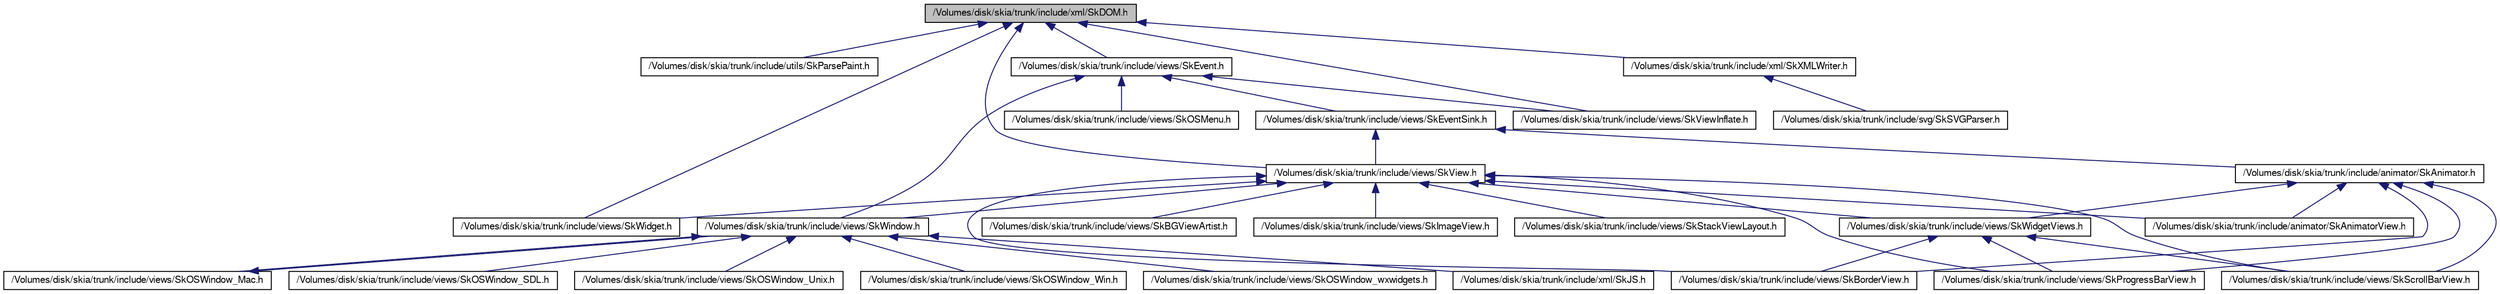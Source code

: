 digraph G
{
  edge [fontname="FreeSans",fontsize="10",labelfontname="FreeSans",labelfontsize="10"];
  node [fontname="FreeSans",fontsize="10",shape=record];
  Node1 [label="/Volumes/disk/skia/trunk/include/xml/SkDOM.h",height=0.2,width=0.4,color="black", fillcolor="grey75", style="filled" fontcolor="black"];
  Node1 -> Node2 [dir=back,color="midnightblue",fontsize="10",style="solid",fontname="FreeSans"];
  Node2 [label="/Volumes/disk/skia/trunk/include/utils/SkParsePaint.h",height=0.2,width=0.4,color="black", fillcolor="white", style="filled",URL="$_sk_parse_paint_8h.html"];
  Node1 -> Node3 [dir=back,color="midnightblue",fontsize="10",style="solid",fontname="FreeSans"];
  Node3 [label="/Volumes/disk/skia/trunk/include/views/SkEvent.h",height=0.2,width=0.4,color="black", fillcolor="white", style="filled",URL="$_sk_event_8h.html"];
  Node3 -> Node4 [dir=back,color="midnightblue",fontsize="10",style="solid",fontname="FreeSans"];
  Node4 [label="/Volumes/disk/skia/trunk/include/views/SkEventSink.h",height=0.2,width=0.4,color="black", fillcolor="white", style="filled",URL="$_sk_event_sink_8h.html"];
  Node4 -> Node5 [dir=back,color="midnightblue",fontsize="10",style="solid",fontname="FreeSans"];
  Node5 [label="/Volumes/disk/skia/trunk/include/animator/SkAnimator.h",height=0.2,width=0.4,color="black", fillcolor="white", style="filled",URL="$_sk_animator_8h.html"];
  Node5 -> Node6 [dir=back,color="midnightblue",fontsize="10",style="solid",fontname="FreeSans"];
  Node6 [label="/Volumes/disk/skia/trunk/include/animator/SkAnimatorView.h",height=0.2,width=0.4,color="black", fillcolor="white", style="filled",URL="$_sk_animator_view_8h.html"];
  Node5 -> Node7 [dir=back,color="midnightblue",fontsize="10",style="solid",fontname="FreeSans"];
  Node7 [label="/Volumes/disk/skia/trunk/include/views/SkBorderView.h",height=0.2,width=0.4,color="black", fillcolor="white", style="filled",URL="$_sk_border_view_8h.html"];
  Node5 -> Node8 [dir=back,color="midnightblue",fontsize="10",style="solid",fontname="FreeSans"];
  Node8 [label="/Volumes/disk/skia/trunk/include/views/SkProgressBarView.h",height=0.2,width=0.4,color="black", fillcolor="white", style="filled",URL="$_sk_progress_bar_view_8h.html"];
  Node5 -> Node9 [dir=back,color="midnightblue",fontsize="10",style="solid",fontname="FreeSans"];
  Node9 [label="/Volumes/disk/skia/trunk/include/views/SkScrollBarView.h",height=0.2,width=0.4,color="black", fillcolor="white", style="filled",URL="$_sk_scroll_bar_view_8h.html"];
  Node5 -> Node10 [dir=back,color="midnightblue",fontsize="10",style="solid",fontname="FreeSans"];
  Node10 [label="/Volumes/disk/skia/trunk/include/views/SkWidgetViews.h",height=0.2,width=0.4,color="black", fillcolor="white", style="filled",URL="$_sk_widget_views_8h.html"];
  Node10 -> Node7 [dir=back,color="midnightblue",fontsize="10",style="solid",fontname="FreeSans"];
  Node10 -> Node8 [dir=back,color="midnightblue",fontsize="10",style="solid",fontname="FreeSans"];
  Node10 -> Node9 [dir=back,color="midnightblue",fontsize="10",style="solid",fontname="FreeSans"];
  Node4 -> Node11 [dir=back,color="midnightblue",fontsize="10",style="solid",fontname="FreeSans"];
  Node11 [label="/Volumes/disk/skia/trunk/include/views/SkView.h",height=0.2,width=0.4,color="black", fillcolor="white", style="filled",URL="$_sk_view_8h.html"];
  Node11 -> Node6 [dir=back,color="midnightblue",fontsize="10",style="solid",fontname="FreeSans"];
  Node11 -> Node12 [dir=back,color="midnightblue",fontsize="10",style="solid",fontname="FreeSans"];
  Node12 [label="/Volumes/disk/skia/trunk/include/views/SkBGViewArtist.h",height=0.2,width=0.4,color="black", fillcolor="white", style="filled",URL="$_sk_b_g_view_artist_8h.html"];
  Node11 -> Node7 [dir=back,color="midnightblue",fontsize="10",style="solid",fontname="FreeSans"];
  Node11 -> Node13 [dir=back,color="midnightblue",fontsize="10",style="solid",fontname="FreeSans"];
  Node13 [label="/Volumes/disk/skia/trunk/include/views/SkImageView.h",height=0.2,width=0.4,color="black", fillcolor="white", style="filled",URL="$_sk_image_view_8h.html"];
  Node11 -> Node8 [dir=back,color="midnightblue",fontsize="10",style="solid",fontname="FreeSans"];
  Node11 -> Node9 [dir=back,color="midnightblue",fontsize="10",style="solid",fontname="FreeSans"];
  Node11 -> Node14 [dir=back,color="midnightblue",fontsize="10",style="solid",fontname="FreeSans"];
  Node14 [label="/Volumes/disk/skia/trunk/include/views/SkStackViewLayout.h",height=0.2,width=0.4,color="black", fillcolor="white", style="filled",URL="$_sk_stack_view_layout_8h.html"];
  Node11 -> Node15 [dir=back,color="midnightblue",fontsize="10",style="solid",fontname="FreeSans"];
  Node15 [label="/Volumes/disk/skia/trunk/include/views/SkWidget.h",height=0.2,width=0.4,color="black", fillcolor="white", style="filled",URL="$_sk_widget_8h.html"];
  Node11 -> Node10 [dir=back,color="midnightblue",fontsize="10",style="solid",fontname="FreeSans"];
  Node11 -> Node16 [dir=back,color="midnightblue",fontsize="10",style="solid",fontname="FreeSans"];
  Node16 [label="/Volumes/disk/skia/trunk/include/views/SkWindow.h",height=0.2,width=0.4,color="black", fillcolor="white", style="filled",URL="$_sk_window_8h.html"];
  Node16 -> Node17 [dir=back,color="midnightblue",fontsize="10",style="solid",fontname="FreeSans"];
  Node17 [label="/Volumes/disk/skia/trunk/include/views/SkOSWindow_Mac.h",height=0.2,width=0.4,color="black", fillcolor="white", style="filled",URL="$_sk_o_s_window___mac_8h.html"];
  Node17 -> Node16 [dir=back,color="midnightblue",fontsize="10",style="solid",fontname="FreeSans"];
  Node16 -> Node18 [dir=back,color="midnightblue",fontsize="10",style="solid",fontname="FreeSans"];
  Node18 [label="/Volumes/disk/skia/trunk/include/views/SkOSWindow_SDL.h",height=0.2,width=0.4,color="black", fillcolor="white", style="filled",URL="$_sk_o_s_window___s_d_l_8h.html"];
  Node16 -> Node19 [dir=back,color="midnightblue",fontsize="10",style="solid",fontname="FreeSans"];
  Node19 [label="/Volumes/disk/skia/trunk/include/views/SkOSWindow_Unix.h",height=0.2,width=0.4,color="black", fillcolor="white", style="filled",URL="$_sk_o_s_window___unix_8h.html"];
  Node16 -> Node20 [dir=back,color="midnightblue",fontsize="10",style="solid",fontname="FreeSans"];
  Node20 [label="/Volumes/disk/skia/trunk/include/views/SkOSWindow_Win.h",height=0.2,width=0.4,color="black", fillcolor="white", style="filled",URL="$_sk_o_s_window___win_8h.html"];
  Node16 -> Node21 [dir=back,color="midnightblue",fontsize="10",style="solid",fontname="FreeSans"];
  Node21 [label="/Volumes/disk/skia/trunk/include/views/SkOSWindow_wxwidgets.h",height=0.2,width=0.4,color="black", fillcolor="white", style="filled",URL="$_sk_o_s_window__wxwidgets_8h.html"];
  Node16 -> Node22 [dir=back,color="midnightblue",fontsize="10",style="solid",fontname="FreeSans"];
  Node22 [label="/Volumes/disk/skia/trunk/include/xml/SkJS.h",height=0.2,width=0.4,color="black", fillcolor="white", style="filled",URL="$_sk_j_s_8h.html"];
  Node3 -> Node23 [dir=back,color="midnightblue",fontsize="10",style="solid",fontname="FreeSans"];
  Node23 [label="/Volumes/disk/skia/trunk/include/views/SkOSMenu.h",height=0.2,width=0.4,color="black", fillcolor="white", style="filled",URL="$_sk_o_s_menu_8h.html"];
  Node3 -> Node24 [dir=back,color="midnightblue",fontsize="10",style="solid",fontname="FreeSans"];
  Node24 [label="/Volumes/disk/skia/trunk/include/views/SkViewInflate.h",height=0.2,width=0.4,color="black", fillcolor="white", style="filled",URL="$_sk_view_inflate_8h.html"];
  Node3 -> Node16 [dir=back,color="midnightblue",fontsize="10",style="solid",fontname="FreeSans"];
  Node1 -> Node11 [dir=back,color="midnightblue",fontsize="10",style="solid",fontname="FreeSans"];
  Node1 -> Node24 [dir=back,color="midnightblue",fontsize="10",style="solid",fontname="FreeSans"];
  Node1 -> Node15 [dir=back,color="midnightblue",fontsize="10",style="solid",fontname="FreeSans"];
  Node1 -> Node25 [dir=back,color="midnightblue",fontsize="10",style="solid",fontname="FreeSans"];
  Node25 [label="/Volumes/disk/skia/trunk/include/xml/SkXMLWriter.h",height=0.2,width=0.4,color="black", fillcolor="white", style="filled",URL="$_sk_x_m_l_writer_8h.html"];
  Node25 -> Node26 [dir=back,color="midnightblue",fontsize="10",style="solid",fontname="FreeSans"];
  Node26 [label="/Volumes/disk/skia/trunk/include/svg/SkSVGParser.h",height=0.2,width=0.4,color="black", fillcolor="white", style="filled",URL="$_sk_s_v_g_parser_8h.html"];
}
